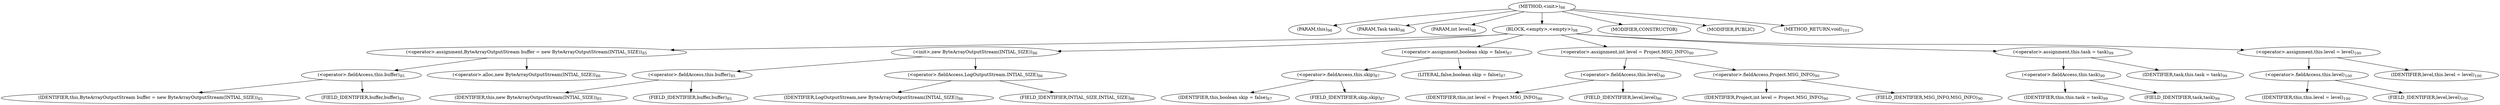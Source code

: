 digraph "&lt;init&gt;" {  
"46" [label = <(METHOD,&lt;init&gt;)<SUB>98</SUB>> ]
"4" [label = <(PARAM,this)<SUB>98</SUB>> ]
"47" [label = <(PARAM,Task task)<SUB>98</SUB>> ]
"48" [label = <(PARAM,int level)<SUB>98</SUB>> ]
"49" [label = <(BLOCK,&lt;empty&gt;,&lt;empty&gt;)<SUB>98</SUB>> ]
"50" [label = <(&lt;operator&gt;.assignment,ByteArrayOutputStream buffer = new ByteArrayOutputStream(INTIAL_SIZE))<SUB>85</SUB>> ]
"51" [label = <(&lt;operator&gt;.fieldAccess,this.buffer)<SUB>85</SUB>> ]
"52" [label = <(IDENTIFIER,this,ByteArrayOutputStream buffer = new ByteArrayOutputStream(INTIAL_SIZE))<SUB>85</SUB>> ]
"53" [label = <(FIELD_IDENTIFIER,buffer,buffer)<SUB>85</SUB>> ]
"54" [label = <(&lt;operator&gt;.alloc,new ByteArrayOutputStream(INTIAL_SIZE))<SUB>86</SUB>> ]
"55" [label = <(&lt;init&gt;,new ByteArrayOutputStream(INTIAL_SIZE))<SUB>86</SUB>> ]
"56" [label = <(&lt;operator&gt;.fieldAccess,this.buffer)<SUB>85</SUB>> ]
"57" [label = <(IDENTIFIER,this,new ByteArrayOutputStream(INTIAL_SIZE))<SUB>85</SUB>> ]
"58" [label = <(FIELD_IDENTIFIER,buffer,buffer)<SUB>85</SUB>> ]
"59" [label = <(&lt;operator&gt;.fieldAccess,LogOutputStream.INTIAL_SIZE)<SUB>86</SUB>> ]
"60" [label = <(IDENTIFIER,LogOutputStream,new ByteArrayOutputStream(INTIAL_SIZE))<SUB>86</SUB>> ]
"61" [label = <(FIELD_IDENTIFIER,INTIAL_SIZE,INTIAL_SIZE)<SUB>86</SUB>> ]
"62" [label = <(&lt;operator&gt;.assignment,boolean skip = false)<SUB>87</SUB>> ]
"63" [label = <(&lt;operator&gt;.fieldAccess,this.skip)<SUB>87</SUB>> ]
"64" [label = <(IDENTIFIER,this,boolean skip = false)<SUB>87</SUB>> ]
"65" [label = <(FIELD_IDENTIFIER,skip,skip)<SUB>87</SUB>> ]
"66" [label = <(LITERAL,false,boolean skip = false)<SUB>87</SUB>> ]
"67" [label = <(&lt;operator&gt;.assignment,int level = Project.MSG_INFO)<SUB>90</SUB>> ]
"68" [label = <(&lt;operator&gt;.fieldAccess,this.level)<SUB>90</SUB>> ]
"69" [label = <(IDENTIFIER,this,int level = Project.MSG_INFO)<SUB>90</SUB>> ]
"70" [label = <(FIELD_IDENTIFIER,level,level)<SUB>90</SUB>> ]
"71" [label = <(&lt;operator&gt;.fieldAccess,Project.MSG_INFO)<SUB>90</SUB>> ]
"72" [label = <(IDENTIFIER,Project,int level = Project.MSG_INFO)<SUB>90</SUB>> ]
"73" [label = <(FIELD_IDENTIFIER,MSG_INFO,MSG_INFO)<SUB>90</SUB>> ]
"74" [label = <(&lt;operator&gt;.assignment,this.task = task)<SUB>99</SUB>> ]
"75" [label = <(&lt;operator&gt;.fieldAccess,this.task)<SUB>99</SUB>> ]
"3" [label = <(IDENTIFIER,this,this.task = task)<SUB>99</SUB>> ]
"76" [label = <(FIELD_IDENTIFIER,task,task)<SUB>99</SUB>> ]
"77" [label = <(IDENTIFIER,task,this.task = task)<SUB>99</SUB>> ]
"78" [label = <(&lt;operator&gt;.assignment,this.level = level)<SUB>100</SUB>> ]
"79" [label = <(&lt;operator&gt;.fieldAccess,this.level)<SUB>100</SUB>> ]
"5" [label = <(IDENTIFIER,this,this.level = level)<SUB>100</SUB>> ]
"80" [label = <(FIELD_IDENTIFIER,level,level)<SUB>100</SUB>> ]
"81" [label = <(IDENTIFIER,level,this.level = level)<SUB>100</SUB>> ]
"82" [label = <(MODIFIER,CONSTRUCTOR)> ]
"83" [label = <(MODIFIER,PUBLIC)> ]
"84" [label = <(METHOD_RETURN,void)<SUB>101</SUB>> ]
  "46" -> "4" 
  "46" -> "47" 
  "46" -> "48" 
  "46" -> "49" 
  "46" -> "82" 
  "46" -> "83" 
  "46" -> "84" 
  "49" -> "50" 
  "49" -> "55" 
  "49" -> "62" 
  "49" -> "67" 
  "49" -> "74" 
  "49" -> "78" 
  "50" -> "51" 
  "50" -> "54" 
  "51" -> "52" 
  "51" -> "53" 
  "55" -> "56" 
  "55" -> "59" 
  "56" -> "57" 
  "56" -> "58" 
  "59" -> "60" 
  "59" -> "61" 
  "62" -> "63" 
  "62" -> "66" 
  "63" -> "64" 
  "63" -> "65" 
  "67" -> "68" 
  "67" -> "71" 
  "68" -> "69" 
  "68" -> "70" 
  "71" -> "72" 
  "71" -> "73" 
  "74" -> "75" 
  "74" -> "77" 
  "75" -> "3" 
  "75" -> "76" 
  "78" -> "79" 
  "78" -> "81" 
  "79" -> "5" 
  "79" -> "80" 
}
